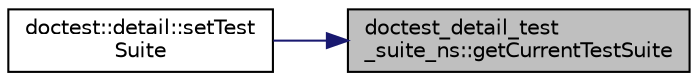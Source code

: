 digraph "doctest_detail_test_suite_ns::getCurrentTestSuite"
{
 // LATEX_PDF_SIZE
  edge [fontname="Helvetica",fontsize="10",labelfontname="Helvetica",labelfontsize="10"];
  node [fontname="Helvetica",fontsize="10",shape=record];
  rankdir="RL";
  Node1 [label="doctest_detail_test\l_suite_ns::getCurrentTestSuite",height=0.2,width=0.4,color="black", fillcolor="grey75", style="filled", fontcolor="black",tooltip=" "];
  Node1 -> Node2 [dir="back",color="midnightblue",fontsize="10",style="solid"];
  Node2 [label="doctest::detail::setTest\lSuite",height=0.2,width=0.4,color="black", fillcolor="white", style="filled",URL="$namespacedoctest_1_1detail.html#ae79cb8df06d35468dd0ba9f04c85802c",tooltip=" "];
}
